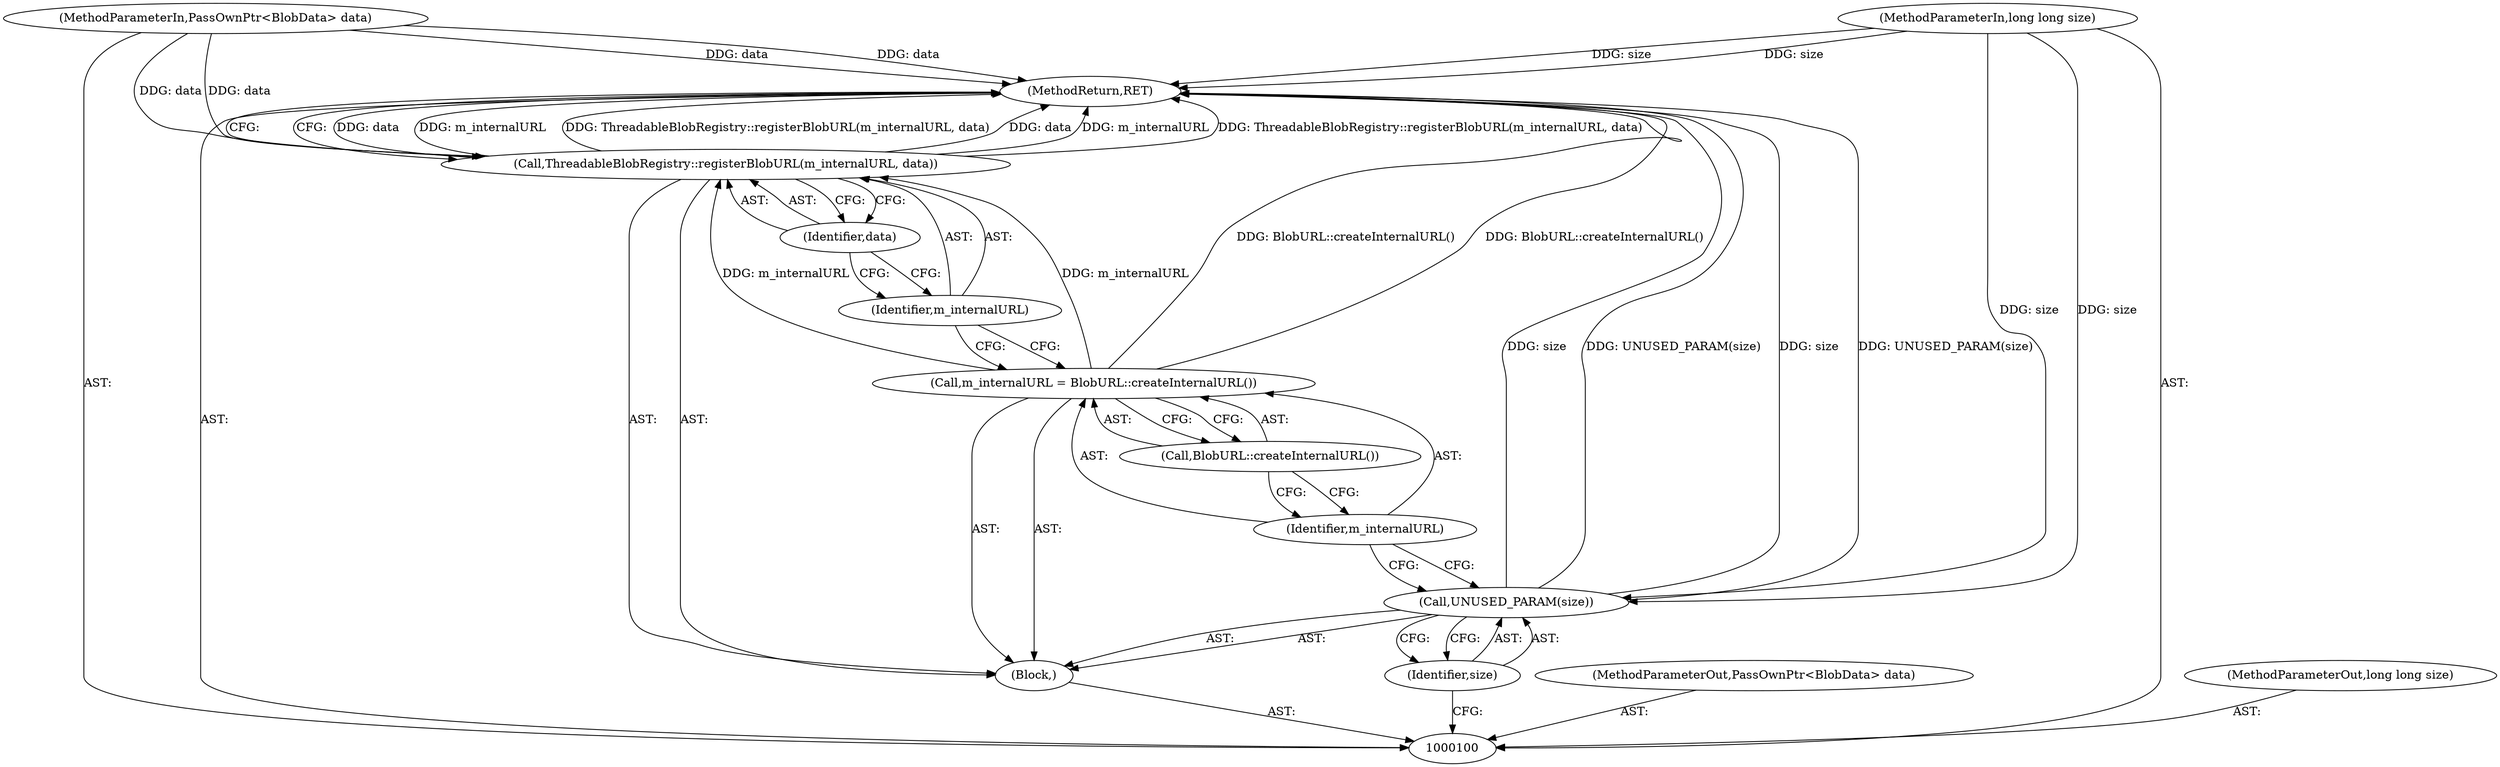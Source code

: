 digraph "1_Chrome_d0c31f0342cefc46a3b3d80359a9779d044d4c0d_19" {
"1000112" [label="(MethodReturn,RET)"];
"1000101" [label="(MethodParameterIn,PassOwnPtr<BlobData> data)"];
"1000136" [label="(MethodParameterOut,PassOwnPtr<BlobData> data)"];
"1000102" [label="(MethodParameterIn,long long size)"];
"1000137" [label="(MethodParameterOut,long long size)"];
"1000103" [label="(Block,)"];
"1000105" [label="(Identifier,size)"];
"1000104" [label="(Call,UNUSED_PARAM(size))"];
"1000108" [label="(Call,BlobURL::createInternalURL())"];
"1000106" [label="(Call,m_internalURL = BlobURL::createInternalURL())"];
"1000107" [label="(Identifier,m_internalURL)"];
"1000109" [label="(Call,ThreadableBlobRegistry::registerBlobURL(m_internalURL, data))"];
"1000110" [label="(Identifier,m_internalURL)"];
"1000111" [label="(Identifier,data)"];
"1000112" -> "1000100"  [label="AST: "];
"1000112" -> "1000109"  [label="CFG: "];
"1000106" -> "1000112"  [label="DDG: BlobURL::createInternalURL()"];
"1000104" -> "1000112"  [label="DDG: UNUSED_PARAM(size)"];
"1000104" -> "1000112"  [label="DDG: size"];
"1000102" -> "1000112"  [label="DDG: size"];
"1000109" -> "1000112"  [label="DDG: data"];
"1000109" -> "1000112"  [label="DDG: m_internalURL"];
"1000109" -> "1000112"  [label="DDG: ThreadableBlobRegistry::registerBlobURL(m_internalURL, data)"];
"1000101" -> "1000112"  [label="DDG: data"];
"1000101" -> "1000100"  [label="AST: "];
"1000101" -> "1000112"  [label="DDG: data"];
"1000101" -> "1000109"  [label="DDG: data"];
"1000136" -> "1000100"  [label="AST: "];
"1000102" -> "1000100"  [label="AST: "];
"1000102" -> "1000112"  [label="DDG: size"];
"1000102" -> "1000104"  [label="DDG: size"];
"1000137" -> "1000100"  [label="AST: "];
"1000103" -> "1000100"  [label="AST: "];
"1000104" -> "1000103"  [label="AST: "];
"1000106" -> "1000103"  [label="AST: "];
"1000109" -> "1000103"  [label="AST: "];
"1000105" -> "1000104"  [label="AST: "];
"1000105" -> "1000100"  [label="CFG: "];
"1000104" -> "1000105"  [label="CFG: "];
"1000104" -> "1000103"  [label="AST: "];
"1000104" -> "1000105"  [label="CFG: "];
"1000105" -> "1000104"  [label="AST: "];
"1000107" -> "1000104"  [label="CFG: "];
"1000104" -> "1000112"  [label="DDG: UNUSED_PARAM(size)"];
"1000104" -> "1000112"  [label="DDG: size"];
"1000102" -> "1000104"  [label="DDG: size"];
"1000108" -> "1000106"  [label="AST: "];
"1000108" -> "1000107"  [label="CFG: "];
"1000106" -> "1000108"  [label="CFG: "];
"1000106" -> "1000103"  [label="AST: "];
"1000106" -> "1000108"  [label="CFG: "];
"1000107" -> "1000106"  [label="AST: "];
"1000108" -> "1000106"  [label="AST: "];
"1000110" -> "1000106"  [label="CFG: "];
"1000106" -> "1000112"  [label="DDG: BlobURL::createInternalURL()"];
"1000106" -> "1000109"  [label="DDG: m_internalURL"];
"1000107" -> "1000106"  [label="AST: "];
"1000107" -> "1000104"  [label="CFG: "];
"1000108" -> "1000107"  [label="CFG: "];
"1000109" -> "1000103"  [label="AST: "];
"1000109" -> "1000111"  [label="CFG: "];
"1000110" -> "1000109"  [label="AST: "];
"1000111" -> "1000109"  [label="AST: "];
"1000112" -> "1000109"  [label="CFG: "];
"1000109" -> "1000112"  [label="DDG: data"];
"1000109" -> "1000112"  [label="DDG: m_internalURL"];
"1000109" -> "1000112"  [label="DDG: ThreadableBlobRegistry::registerBlobURL(m_internalURL, data)"];
"1000106" -> "1000109"  [label="DDG: m_internalURL"];
"1000101" -> "1000109"  [label="DDG: data"];
"1000110" -> "1000109"  [label="AST: "];
"1000110" -> "1000106"  [label="CFG: "];
"1000111" -> "1000110"  [label="CFG: "];
"1000111" -> "1000109"  [label="AST: "];
"1000111" -> "1000110"  [label="CFG: "];
"1000109" -> "1000111"  [label="CFG: "];
}
